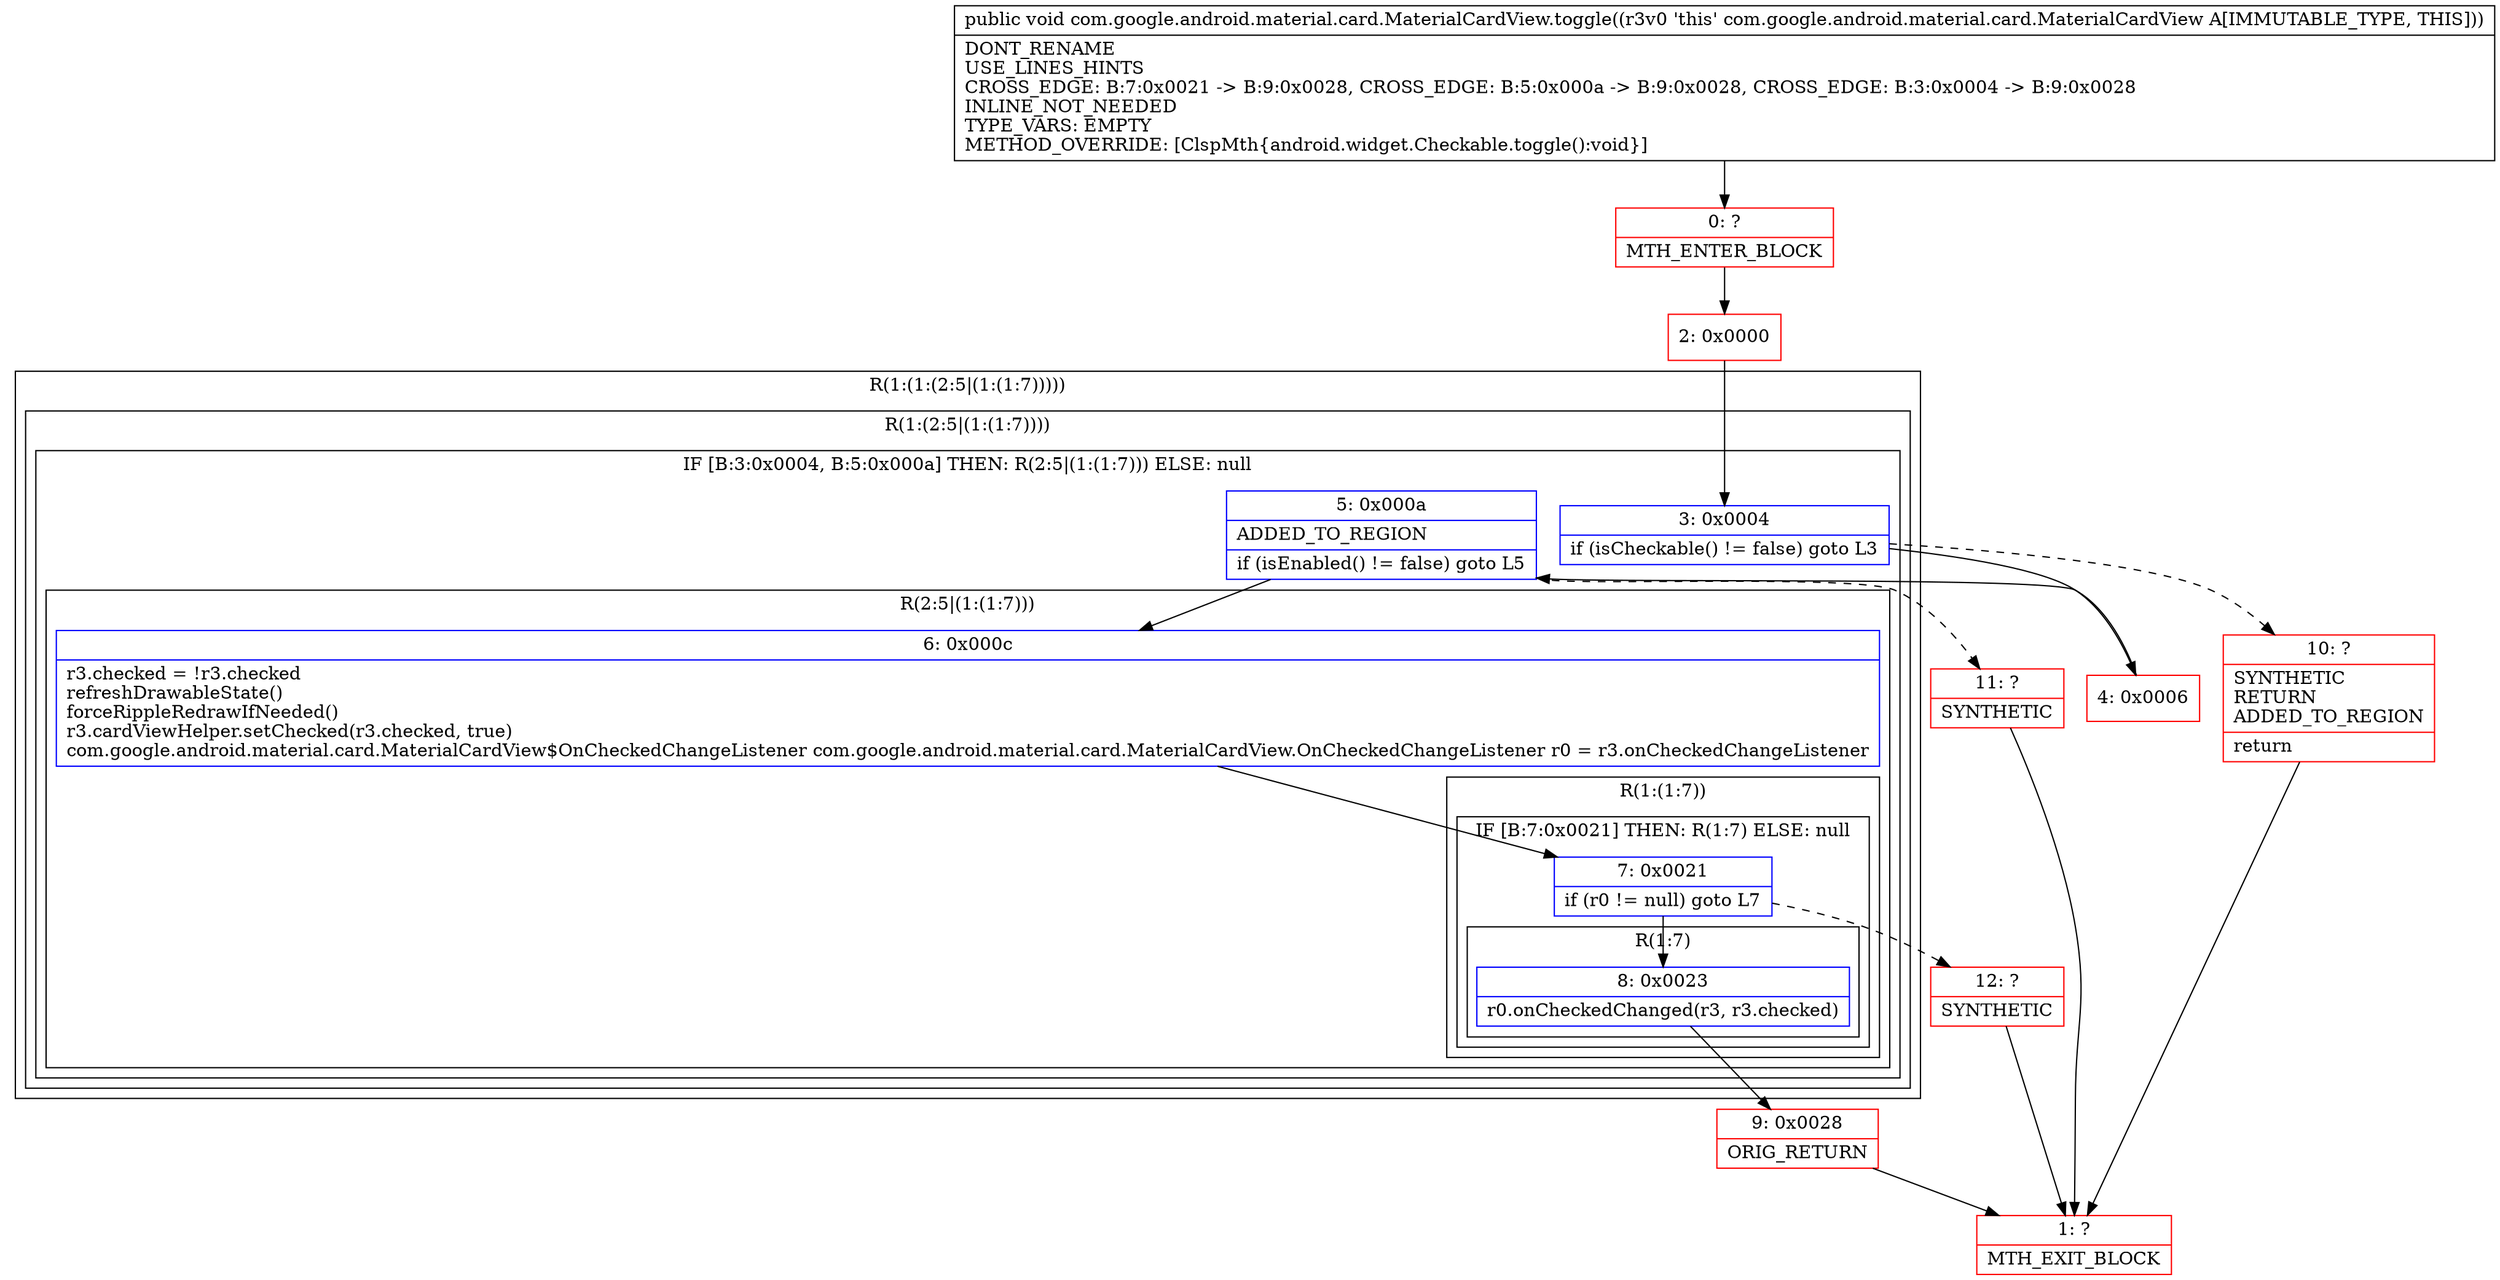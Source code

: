 digraph "CFG forcom.google.android.material.card.MaterialCardView.toggle()V" {
subgraph cluster_Region_898753954 {
label = "R(1:(1:(2:5|(1:(1:7)))))";
node [shape=record,color=blue];
subgraph cluster_Region_209775657 {
label = "R(1:(2:5|(1:(1:7))))";
node [shape=record,color=blue];
subgraph cluster_IfRegion_126513224 {
label = "IF [B:3:0x0004, B:5:0x000a] THEN: R(2:5|(1:(1:7))) ELSE: null";
node [shape=record,color=blue];
Node_3 [shape=record,label="{3\:\ 0x0004|if (isCheckable() != false) goto L3\l}"];
Node_5 [shape=record,label="{5\:\ 0x000a|ADDED_TO_REGION\l|if (isEnabled() != false) goto L5\l}"];
subgraph cluster_Region_888512930 {
label = "R(2:5|(1:(1:7)))";
node [shape=record,color=blue];
Node_6 [shape=record,label="{6\:\ 0x000c|r3.checked = !r3.checked\lrefreshDrawableState()\lforceRippleRedrawIfNeeded()\lr3.cardViewHelper.setChecked(r3.checked, true)\lcom.google.android.material.card.MaterialCardView$OnCheckedChangeListener com.google.android.material.card.MaterialCardView.OnCheckedChangeListener r0 = r3.onCheckedChangeListener\l}"];
subgraph cluster_Region_498698609 {
label = "R(1:(1:7))";
node [shape=record,color=blue];
subgraph cluster_IfRegion_552200628 {
label = "IF [B:7:0x0021] THEN: R(1:7) ELSE: null";
node [shape=record,color=blue];
Node_7 [shape=record,label="{7\:\ 0x0021|if (r0 != null) goto L7\l}"];
subgraph cluster_Region_192762422 {
label = "R(1:7)";
node [shape=record,color=blue];
Node_8 [shape=record,label="{8\:\ 0x0023|r0.onCheckedChanged(r3, r3.checked)\l}"];
}
}
}
}
}
}
}
Node_0 [shape=record,color=red,label="{0\:\ ?|MTH_ENTER_BLOCK\l}"];
Node_2 [shape=record,color=red,label="{2\:\ 0x0000}"];
Node_4 [shape=record,color=red,label="{4\:\ 0x0006}"];
Node_9 [shape=record,color=red,label="{9\:\ 0x0028|ORIG_RETURN\l}"];
Node_1 [shape=record,color=red,label="{1\:\ ?|MTH_EXIT_BLOCK\l}"];
Node_12 [shape=record,color=red,label="{12\:\ ?|SYNTHETIC\l}"];
Node_11 [shape=record,color=red,label="{11\:\ ?|SYNTHETIC\l}"];
Node_10 [shape=record,color=red,label="{10\:\ ?|SYNTHETIC\lRETURN\lADDED_TO_REGION\l|return\l}"];
MethodNode[shape=record,label="{public void com.google.android.material.card.MaterialCardView.toggle((r3v0 'this' com.google.android.material.card.MaterialCardView A[IMMUTABLE_TYPE, THIS]))  | DONT_RENAME\lUSE_LINES_HINTS\lCROSS_EDGE: B:7:0x0021 \-\> B:9:0x0028, CROSS_EDGE: B:5:0x000a \-\> B:9:0x0028, CROSS_EDGE: B:3:0x0004 \-\> B:9:0x0028\lINLINE_NOT_NEEDED\lTYPE_VARS: EMPTY\lMETHOD_OVERRIDE: [ClspMth\{android.widget.Checkable.toggle():void\}]\l}"];
MethodNode -> Node_0;Node_3 -> Node_4;
Node_3 -> Node_10[style=dashed];
Node_5 -> Node_6;
Node_5 -> Node_11[style=dashed];
Node_6 -> Node_7;
Node_7 -> Node_8;
Node_7 -> Node_12[style=dashed];
Node_8 -> Node_9;
Node_0 -> Node_2;
Node_2 -> Node_3;
Node_4 -> Node_5;
Node_9 -> Node_1;
Node_12 -> Node_1;
Node_11 -> Node_1;
Node_10 -> Node_1;
}

